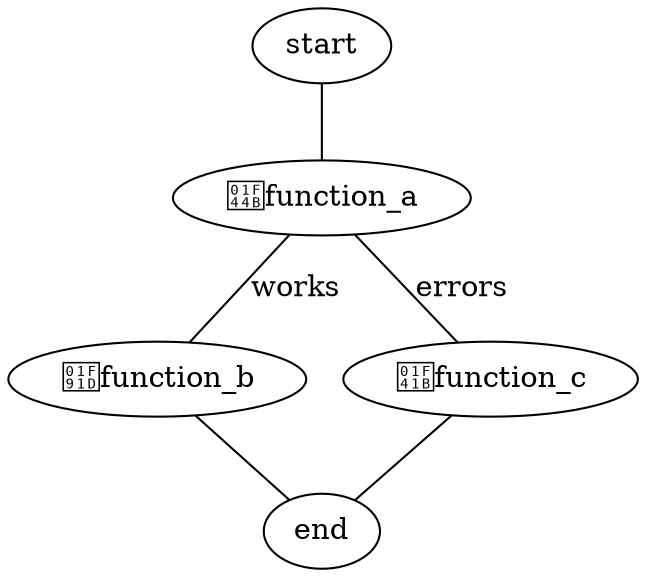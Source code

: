 graph {
    start -- 👋function_a;
    👋function_a -- 🤝function_b [label="works"];
    👋function_a -- 🐛function_c [label="errors"];
    🤝function_b -- end;
    🐛function_c -- end;
}
